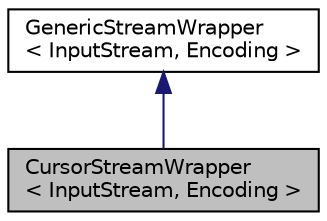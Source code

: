 digraph "CursorStreamWrapper&lt; InputStream, Encoding &gt;"
{
  edge [fontname="Helvetica",fontsize="10",labelfontname="Helvetica",labelfontsize="10"];
  node [fontname="Helvetica",fontsize="10",shape=record];
  Node2 [label="CursorStreamWrapper\l\< InputStream, Encoding \>",height=0.2,width=0.4,color="black", fillcolor="grey75", style="filled", fontcolor="black"];
  Node3 -> Node2 [dir="back",color="midnightblue",fontsize="10",style="solid",fontname="Helvetica"];
  Node3 [label="GenericStreamWrapper\l\< InputStream, Encoding \>",height=0.2,width=0.4,color="black", fillcolor="white", style="filled",URL="$classGenericStreamWrapper.html",tooltip="A Stream Wrapper. "];
}
